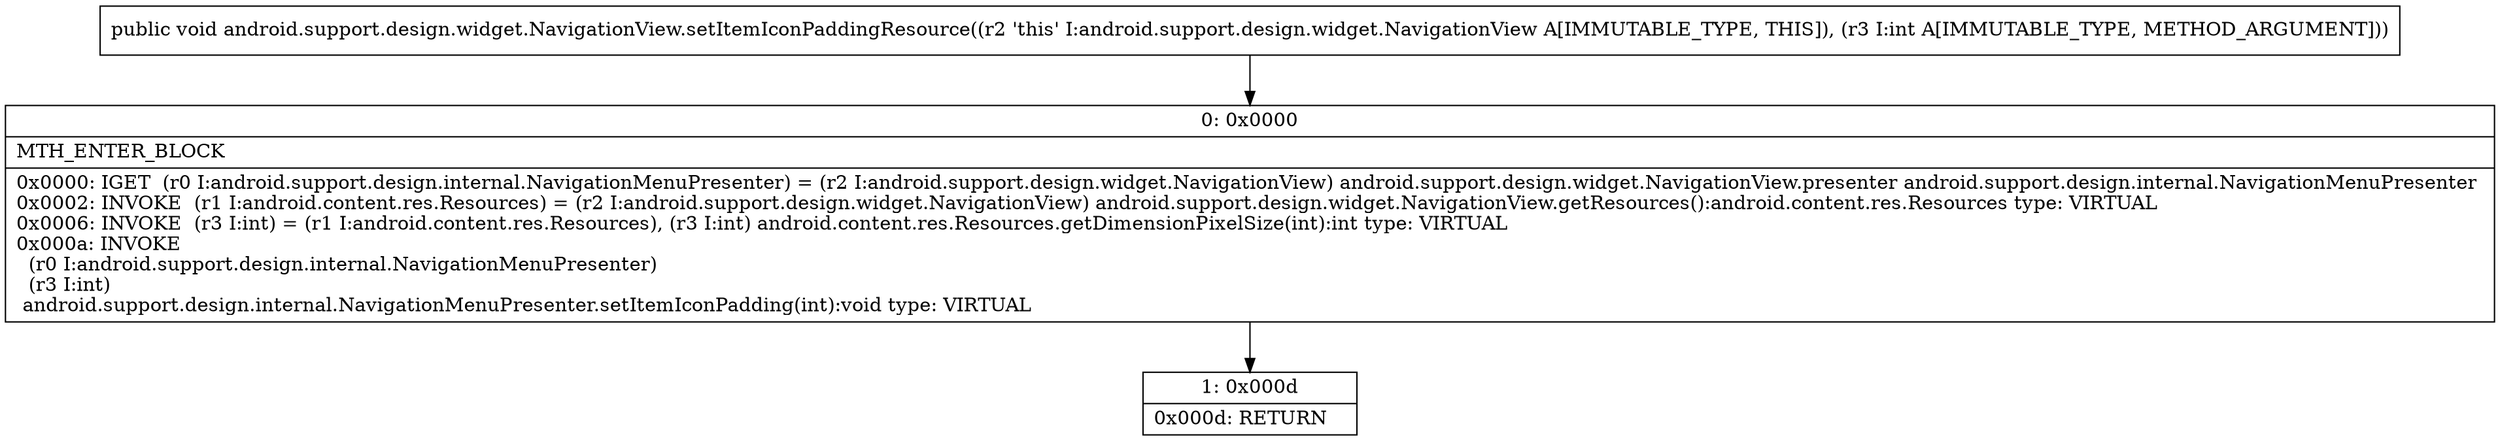 digraph "CFG forandroid.support.design.widget.NavigationView.setItemIconPaddingResource(I)V" {
Node_0 [shape=record,label="{0\:\ 0x0000|MTH_ENTER_BLOCK\l|0x0000: IGET  (r0 I:android.support.design.internal.NavigationMenuPresenter) = (r2 I:android.support.design.widget.NavigationView) android.support.design.widget.NavigationView.presenter android.support.design.internal.NavigationMenuPresenter \l0x0002: INVOKE  (r1 I:android.content.res.Resources) = (r2 I:android.support.design.widget.NavigationView) android.support.design.widget.NavigationView.getResources():android.content.res.Resources type: VIRTUAL \l0x0006: INVOKE  (r3 I:int) = (r1 I:android.content.res.Resources), (r3 I:int) android.content.res.Resources.getDimensionPixelSize(int):int type: VIRTUAL \l0x000a: INVOKE  \l  (r0 I:android.support.design.internal.NavigationMenuPresenter)\l  (r3 I:int)\l android.support.design.internal.NavigationMenuPresenter.setItemIconPadding(int):void type: VIRTUAL \l}"];
Node_1 [shape=record,label="{1\:\ 0x000d|0x000d: RETURN   \l}"];
MethodNode[shape=record,label="{public void android.support.design.widget.NavigationView.setItemIconPaddingResource((r2 'this' I:android.support.design.widget.NavigationView A[IMMUTABLE_TYPE, THIS]), (r3 I:int A[IMMUTABLE_TYPE, METHOD_ARGUMENT])) }"];
MethodNode -> Node_0;
Node_0 -> Node_1;
}

